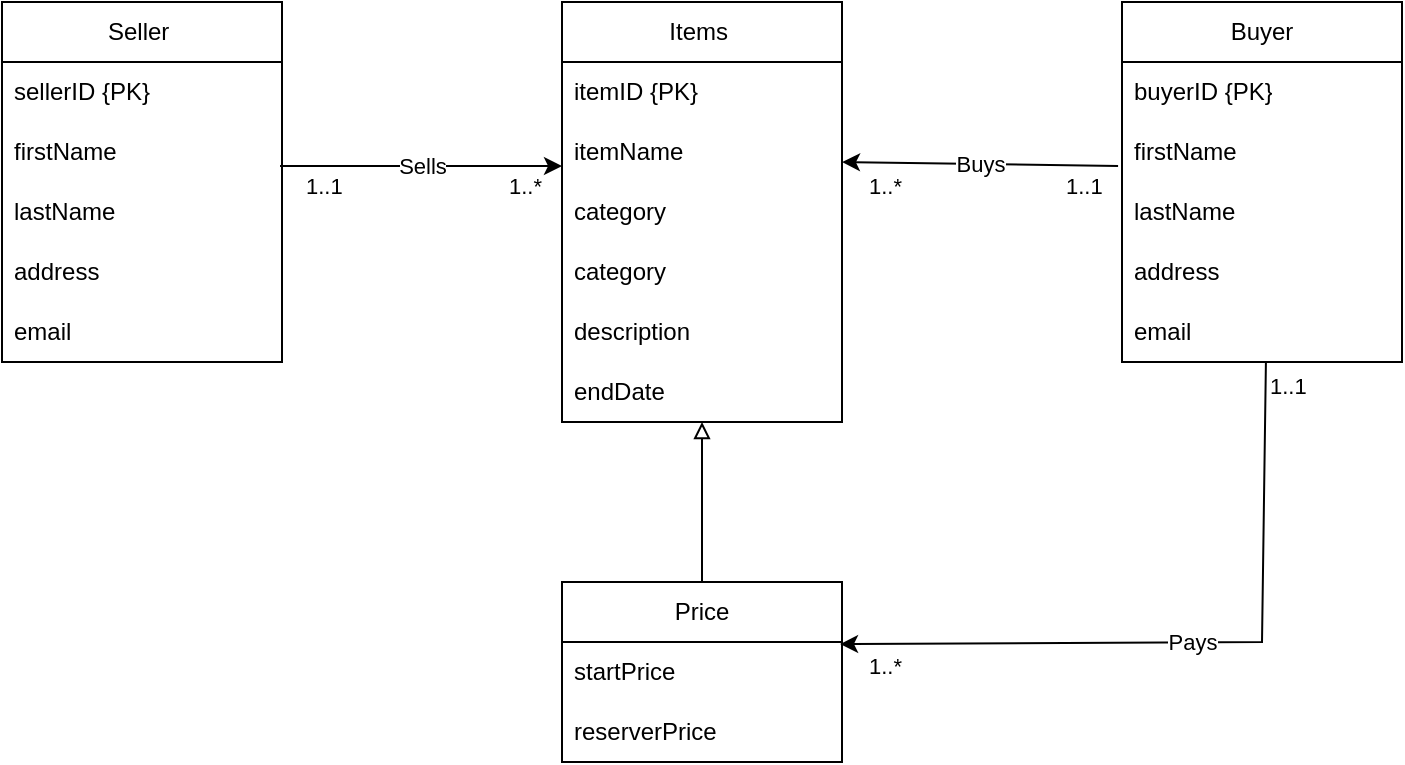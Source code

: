<mxfile version="22.0.4" type="github" pages="7">
  <diagram name="Page-1" id="F0uT-nR1bT_xq9X-SAYQ">
    <mxGraphModel dx="756" dy="444" grid="1" gridSize="10" guides="1" tooltips="1" connect="1" arrows="1" fold="1" page="1" pageScale="1" pageWidth="827" pageHeight="1169" math="0" shadow="0">
      <root>
        <mxCell id="0" />
        <mxCell id="1" parent="0" />
        <mxCell id="SakLFdVgHsT9cb0R4-5p-7" value="Seller&amp;nbsp;" style="swimlane;fontStyle=0;childLayout=stackLayout;horizontal=1;startSize=30;horizontalStack=0;resizeParent=1;resizeParentMax=0;resizeLast=0;collapsible=1;marginBottom=0;whiteSpace=wrap;html=1;" parent="1" vertex="1">
          <mxGeometry x="40" y="160" width="140" height="180" as="geometry" />
        </mxCell>
        <mxCell id="SakLFdVgHsT9cb0R4-5p-8" value="sellerID {PK}" style="text;strokeColor=none;fillColor=none;align=left;verticalAlign=middle;spacingLeft=4;spacingRight=4;overflow=hidden;points=[[0,0.5],[1,0.5]];portConstraint=eastwest;rotatable=0;whiteSpace=wrap;html=1;" parent="SakLFdVgHsT9cb0R4-5p-7" vertex="1">
          <mxGeometry y="30" width="140" height="30" as="geometry" />
        </mxCell>
        <mxCell id="SakLFdVgHsT9cb0R4-5p-9" value="firstName" style="text;strokeColor=none;fillColor=none;align=left;verticalAlign=middle;spacingLeft=4;spacingRight=4;overflow=hidden;points=[[0,0.5],[1,0.5]];portConstraint=eastwest;rotatable=0;whiteSpace=wrap;html=1;" parent="SakLFdVgHsT9cb0R4-5p-7" vertex="1">
          <mxGeometry y="60" width="140" height="30" as="geometry" />
        </mxCell>
        <mxCell id="SakLFdVgHsT9cb0R4-5p-10" value="lastName" style="text;strokeColor=none;fillColor=none;align=left;verticalAlign=middle;spacingLeft=4;spacingRight=4;overflow=hidden;points=[[0,0.5],[1,0.5]];portConstraint=eastwest;rotatable=0;whiteSpace=wrap;html=1;" parent="SakLFdVgHsT9cb0R4-5p-7" vertex="1">
          <mxGeometry y="90" width="140" height="30" as="geometry" />
        </mxCell>
        <mxCell id="SakLFdVgHsT9cb0R4-5p-12" value="address" style="text;strokeColor=none;fillColor=none;align=left;verticalAlign=middle;spacingLeft=4;spacingRight=4;overflow=hidden;points=[[0,0.5],[1,0.5]];portConstraint=eastwest;rotatable=0;whiteSpace=wrap;html=1;" parent="SakLFdVgHsT9cb0R4-5p-7" vertex="1">
          <mxGeometry y="120" width="140" height="30" as="geometry" />
        </mxCell>
        <mxCell id="SakLFdVgHsT9cb0R4-5p-13" value="email&amp;nbsp;" style="text;strokeColor=none;fillColor=none;align=left;verticalAlign=middle;spacingLeft=4;spacingRight=4;overflow=hidden;points=[[0,0.5],[1,0.5]];portConstraint=eastwest;rotatable=0;whiteSpace=wrap;html=1;" parent="SakLFdVgHsT9cb0R4-5p-7" vertex="1">
          <mxGeometry y="150" width="140" height="30" as="geometry" />
        </mxCell>
        <mxCell id="SakLFdVgHsT9cb0R4-5p-27" value="Items&amp;nbsp;" style="swimlane;fontStyle=0;childLayout=stackLayout;horizontal=1;startSize=30;horizontalStack=0;resizeParent=1;resizeParentMax=0;resizeLast=0;collapsible=1;marginBottom=0;whiteSpace=wrap;html=1;" parent="1" vertex="1">
          <mxGeometry x="320" y="160" width="140" height="210" as="geometry" />
        </mxCell>
        <mxCell id="SakLFdVgHsT9cb0R4-5p-28" value="itemID {PK}" style="text;strokeColor=none;fillColor=none;align=left;verticalAlign=middle;spacingLeft=4;spacingRight=4;overflow=hidden;points=[[0,0.5],[1,0.5]];portConstraint=eastwest;rotatable=0;whiteSpace=wrap;html=1;" parent="SakLFdVgHsT9cb0R4-5p-27" vertex="1">
          <mxGeometry y="30" width="140" height="30" as="geometry" />
        </mxCell>
        <mxCell id="SakLFdVgHsT9cb0R4-5p-29" value="itemName" style="text;strokeColor=none;fillColor=none;align=left;verticalAlign=middle;spacingLeft=4;spacingRight=4;overflow=hidden;points=[[0,0.5],[1,0.5]];portConstraint=eastwest;rotatable=0;whiteSpace=wrap;html=1;" parent="SakLFdVgHsT9cb0R4-5p-27" vertex="1">
          <mxGeometry y="60" width="140" height="30" as="geometry" />
        </mxCell>
        <mxCell id="SakLFdVgHsT9cb0R4-5p-41" value="category" style="text;strokeColor=none;fillColor=none;align=left;verticalAlign=middle;spacingLeft=4;spacingRight=4;overflow=hidden;points=[[0,0.5],[1,0.5]];portConstraint=eastwest;rotatable=0;whiteSpace=wrap;html=1;" parent="SakLFdVgHsT9cb0R4-5p-27" vertex="1">
          <mxGeometry y="90" width="140" height="30" as="geometry" />
        </mxCell>
        <mxCell id="SakLFdVgHsT9cb0R4-5p-30" value="category" style="text;strokeColor=none;fillColor=none;align=left;verticalAlign=middle;spacingLeft=4;spacingRight=4;overflow=hidden;points=[[0,0.5],[1,0.5]];portConstraint=eastwest;rotatable=0;whiteSpace=wrap;html=1;" parent="SakLFdVgHsT9cb0R4-5p-27" vertex="1">
          <mxGeometry y="120" width="140" height="30" as="geometry" />
        </mxCell>
        <mxCell id="SakLFdVgHsT9cb0R4-5p-31" value="description&amp;nbsp;" style="text;strokeColor=none;fillColor=none;align=left;verticalAlign=middle;spacingLeft=4;spacingRight=4;overflow=hidden;points=[[0,0.5],[1,0.5]];portConstraint=eastwest;rotatable=0;whiteSpace=wrap;html=1;" parent="SakLFdVgHsT9cb0R4-5p-27" vertex="1">
          <mxGeometry y="150" width="140" height="30" as="geometry" />
        </mxCell>
        <mxCell id="SakLFdVgHsT9cb0R4-5p-32" value="endDate" style="text;strokeColor=none;fillColor=none;align=left;verticalAlign=middle;spacingLeft=4;spacingRight=4;overflow=hidden;points=[[0,0.5],[1,0.5]];portConstraint=eastwest;rotatable=0;whiteSpace=wrap;html=1;" parent="SakLFdVgHsT9cb0R4-5p-27" vertex="1">
          <mxGeometry y="180" width="140" height="30" as="geometry" />
        </mxCell>
        <mxCell id="SakLFdVgHsT9cb0R4-5p-37" value="" style="endArrow=classic;html=1;rounded=0;entryX=0;entryY=0.734;entryDx=0;entryDy=0;entryPerimeter=0;exitX=0.993;exitY=0.734;exitDx=0;exitDy=0;exitPerimeter=0;" parent="1" source="SakLFdVgHsT9cb0R4-5p-9" target="SakLFdVgHsT9cb0R4-5p-29" edge="1">
          <mxGeometry relative="1" as="geometry">
            <mxPoint x="360" y="240" as="sourcePoint" />
            <mxPoint x="490" y="240" as="targetPoint" />
          </mxGeometry>
        </mxCell>
        <mxCell id="SakLFdVgHsT9cb0R4-5p-38" value="Sells" style="edgeLabel;resizable=0;html=1;align=center;verticalAlign=middle;" parent="SakLFdVgHsT9cb0R4-5p-37" connectable="0" vertex="1">
          <mxGeometry relative="1" as="geometry" />
        </mxCell>
        <mxCell id="SakLFdVgHsT9cb0R4-5p-39" value="1..1" style="edgeLabel;resizable=0;html=1;align=left;verticalAlign=bottom;" parent="SakLFdVgHsT9cb0R4-5p-37" connectable="0" vertex="1">
          <mxGeometry x="-1" relative="1" as="geometry">
            <mxPoint x="11" y="18" as="offset" />
          </mxGeometry>
        </mxCell>
        <mxCell id="SakLFdVgHsT9cb0R4-5p-40" value="1..*" style="edgeLabel;resizable=0;html=1;align=right;verticalAlign=bottom;" parent="SakLFdVgHsT9cb0R4-5p-37" connectable="0" vertex="1">
          <mxGeometry x="1" relative="1" as="geometry">
            <mxPoint x="-10" y="18" as="offset" />
          </mxGeometry>
        </mxCell>
        <mxCell id="SakLFdVgHsT9cb0R4-5p-42" value="Buyer" style="swimlane;fontStyle=0;childLayout=stackLayout;horizontal=1;startSize=30;horizontalStack=0;resizeParent=1;resizeParentMax=0;resizeLast=0;collapsible=1;marginBottom=0;whiteSpace=wrap;html=1;" parent="1" vertex="1">
          <mxGeometry x="600" y="160" width="140" height="180" as="geometry" />
        </mxCell>
        <mxCell id="SakLFdVgHsT9cb0R4-5p-43" value="buyerID {PK}" style="text;strokeColor=none;fillColor=none;align=left;verticalAlign=middle;spacingLeft=4;spacingRight=4;overflow=hidden;points=[[0,0.5],[1,0.5]];portConstraint=eastwest;rotatable=0;whiteSpace=wrap;html=1;" parent="SakLFdVgHsT9cb0R4-5p-42" vertex="1">
          <mxGeometry y="30" width="140" height="30" as="geometry" />
        </mxCell>
        <mxCell id="SakLFdVgHsT9cb0R4-5p-44" value="firstName" style="text;strokeColor=none;fillColor=none;align=left;verticalAlign=middle;spacingLeft=4;spacingRight=4;overflow=hidden;points=[[0,0.5],[1,0.5]];portConstraint=eastwest;rotatable=0;whiteSpace=wrap;html=1;" parent="SakLFdVgHsT9cb0R4-5p-42" vertex="1">
          <mxGeometry y="60" width="140" height="30" as="geometry" />
        </mxCell>
        <mxCell id="SakLFdVgHsT9cb0R4-5p-45" value="lastName" style="text;strokeColor=none;fillColor=none;align=left;verticalAlign=middle;spacingLeft=4;spacingRight=4;overflow=hidden;points=[[0,0.5],[1,0.5]];portConstraint=eastwest;rotatable=0;whiteSpace=wrap;html=1;" parent="SakLFdVgHsT9cb0R4-5p-42" vertex="1">
          <mxGeometry y="90" width="140" height="30" as="geometry" />
        </mxCell>
        <mxCell id="SakLFdVgHsT9cb0R4-5p-46" value="address" style="text;strokeColor=none;fillColor=none;align=left;verticalAlign=middle;spacingLeft=4;spacingRight=4;overflow=hidden;points=[[0,0.5],[1,0.5]];portConstraint=eastwest;rotatable=0;whiteSpace=wrap;html=1;" parent="SakLFdVgHsT9cb0R4-5p-42" vertex="1">
          <mxGeometry y="120" width="140" height="30" as="geometry" />
        </mxCell>
        <mxCell id="SakLFdVgHsT9cb0R4-5p-47" value="email" style="text;strokeColor=none;fillColor=none;align=left;verticalAlign=middle;spacingLeft=4;spacingRight=4;overflow=hidden;points=[[0,0.5],[1,0.5]];portConstraint=eastwest;rotatable=0;whiteSpace=wrap;html=1;" parent="SakLFdVgHsT9cb0R4-5p-42" vertex="1">
          <mxGeometry y="150" width="140" height="30" as="geometry" />
        </mxCell>
        <mxCell id="SakLFdVgHsT9cb0R4-5p-55" value="" style="endArrow=classic;html=1;rounded=0;exitX=-0.014;exitY=0.734;exitDx=0;exitDy=0;exitPerimeter=0;" parent="1" source="SakLFdVgHsT9cb0R4-5p-44" edge="1">
          <mxGeometry relative="1" as="geometry">
            <mxPoint x="590" y="249.5" as="sourcePoint" />
            <mxPoint x="460" y="240" as="targetPoint" />
          </mxGeometry>
        </mxCell>
        <mxCell id="SakLFdVgHsT9cb0R4-5p-56" value="Buys" style="edgeLabel;resizable=0;html=1;align=center;verticalAlign=middle;" parent="SakLFdVgHsT9cb0R4-5p-55" connectable="0" vertex="1">
          <mxGeometry relative="1" as="geometry" />
        </mxCell>
        <mxCell id="SakLFdVgHsT9cb0R4-5p-57" value="1..1" style="edgeLabel;resizable=0;html=1;align=left;verticalAlign=bottom;" parent="SakLFdVgHsT9cb0R4-5p-55" connectable="0" vertex="1">
          <mxGeometry x="-1" relative="1" as="geometry">
            <mxPoint x="-28" y="18" as="offset" />
          </mxGeometry>
        </mxCell>
        <mxCell id="SakLFdVgHsT9cb0R4-5p-58" value="1..*" style="edgeLabel;resizable=0;html=1;align=right;verticalAlign=bottom;" parent="SakLFdVgHsT9cb0R4-5p-55" connectable="0" vertex="1">
          <mxGeometry x="1" relative="1" as="geometry">
            <mxPoint x="30" y="20" as="offset" />
          </mxGeometry>
        </mxCell>
        <mxCell id="Ge6rtE5CJ448c9JblgQM-1" value="Price" style="swimlane;fontStyle=0;childLayout=stackLayout;horizontal=1;startSize=30;horizontalStack=0;resizeParent=1;resizeParentMax=0;resizeLast=0;collapsible=1;marginBottom=0;whiteSpace=wrap;html=1;" parent="1" vertex="1">
          <mxGeometry x="320" y="450" width="140" height="90" as="geometry" />
        </mxCell>
        <mxCell id="Ge6rtE5CJ448c9JblgQM-2" value="startPrice" style="text;strokeColor=none;fillColor=none;align=left;verticalAlign=middle;spacingLeft=4;spacingRight=4;overflow=hidden;points=[[0,0.5],[1,0.5]];portConstraint=eastwest;rotatable=0;whiteSpace=wrap;html=1;" parent="Ge6rtE5CJ448c9JblgQM-1" vertex="1">
          <mxGeometry y="30" width="140" height="30" as="geometry" />
        </mxCell>
        <mxCell id="Ge6rtE5CJ448c9JblgQM-3" value="reserverPrice" style="text;strokeColor=none;fillColor=none;align=left;verticalAlign=middle;spacingLeft=4;spacingRight=4;overflow=hidden;points=[[0,0.5],[1,0.5]];portConstraint=eastwest;rotatable=0;whiteSpace=wrap;html=1;" parent="Ge6rtE5CJ448c9JblgQM-1" vertex="1">
          <mxGeometry y="60" width="140" height="30" as="geometry" />
        </mxCell>
        <mxCell id="Ge6rtE5CJ448c9JblgQM-6" value="" style="endArrow=block;html=1;rounded=0;endFill=0;" parent="1" target="SakLFdVgHsT9cb0R4-5p-32" edge="1">
          <mxGeometry width="50" height="50" relative="1" as="geometry">
            <mxPoint x="390" y="450" as="sourcePoint" />
            <mxPoint x="440" y="400" as="targetPoint" />
          </mxGeometry>
        </mxCell>
        <mxCell id="Ge6rtE5CJ448c9JblgQM-12" value="" style="endArrow=classic;html=1;rounded=0;exitX=0.514;exitY=1;exitDx=0;exitDy=0;exitPerimeter=0;entryX=0.993;entryY=0.034;entryDx=0;entryDy=0;entryPerimeter=0;" parent="1" source="SakLFdVgHsT9cb0R4-5p-47" target="Ge6rtE5CJ448c9JblgQM-2" edge="1">
          <mxGeometry relative="1" as="geometry">
            <mxPoint x="540" y="410" as="sourcePoint" />
            <mxPoint x="500" y="500" as="targetPoint" />
            <Array as="points">
              <mxPoint x="670" y="480" />
            </Array>
          </mxGeometry>
        </mxCell>
        <mxCell id="Ge6rtE5CJ448c9JblgQM-13" value="Pays" style="edgeLabel;resizable=0;html=1;align=center;verticalAlign=middle;" parent="Ge6rtE5CJ448c9JblgQM-12" connectable="0" vertex="1">
          <mxGeometry relative="1" as="geometry" />
        </mxCell>
        <mxCell id="Ge6rtE5CJ448c9JblgQM-14" value="1..1" style="edgeLabel;resizable=0;html=1;align=left;verticalAlign=bottom;" parent="Ge6rtE5CJ448c9JblgQM-12" connectable="0" vertex="1">
          <mxGeometry x="-1" relative="1" as="geometry">
            <mxPoint y="20" as="offset" />
          </mxGeometry>
        </mxCell>
        <mxCell id="Ge6rtE5CJ448c9JblgQM-15" value="1..*" style="edgeLabel;resizable=0;html=1;align=right;verticalAlign=bottom;" parent="Ge6rtE5CJ448c9JblgQM-12" connectable="0" vertex="1">
          <mxGeometry x="1" relative="1" as="geometry">
            <mxPoint x="31" y="19" as="offset" />
          </mxGeometry>
        </mxCell>
      </root>
    </mxGraphModel>
  </diagram>
  <diagram id="DCR4an7nUrDMcawT2caF" name="Page-2">
    <mxGraphModel grid="1" page="1" gridSize="10" guides="1" tooltips="1" connect="1" arrows="1" fold="1" pageScale="1" pageWidth="827" pageHeight="1169" math="0" shadow="0">
      <root>
        <mxCell id="0" />
        <mxCell id="1" parent="0" />
        <mxCell id="1fiol8NTTGy8I7Col2s3-1" value="Seller&amp;nbsp;" style="swimlane;fontStyle=0;childLayout=stackLayout;horizontal=1;startSize=30;horizontalStack=0;resizeParent=1;resizeParentMax=0;resizeLast=0;collapsible=1;marginBottom=0;whiteSpace=wrap;html=1;" vertex="1" parent="1">
          <mxGeometry x="40" y="160" width="140" height="180" as="geometry" />
        </mxCell>
        <mxCell id="1fiol8NTTGy8I7Col2s3-2" value="sellerID {PK}" style="text;strokeColor=none;fillColor=none;align=left;verticalAlign=middle;spacingLeft=4;spacingRight=4;overflow=hidden;points=[[0,0.5],[1,0.5]];portConstraint=eastwest;rotatable=0;whiteSpace=wrap;html=1;" vertex="1" parent="1fiol8NTTGy8I7Col2s3-1">
          <mxGeometry y="30" width="140" height="30" as="geometry" />
        </mxCell>
        <mxCell id="1fiol8NTTGy8I7Col2s3-3" value="firstName" style="text;strokeColor=none;fillColor=none;align=left;verticalAlign=middle;spacingLeft=4;spacingRight=4;overflow=hidden;points=[[0,0.5],[1,0.5]];portConstraint=eastwest;rotatable=0;whiteSpace=wrap;html=1;" vertex="1" parent="1fiol8NTTGy8I7Col2s3-1">
          <mxGeometry y="60" width="140" height="30" as="geometry" />
        </mxCell>
        <mxCell id="1fiol8NTTGy8I7Col2s3-4" value="lastName" style="text;strokeColor=none;fillColor=none;align=left;verticalAlign=middle;spacingLeft=4;spacingRight=4;overflow=hidden;points=[[0,0.5],[1,0.5]];portConstraint=eastwest;rotatable=0;whiteSpace=wrap;html=1;" vertex="1" parent="1fiol8NTTGy8I7Col2s3-1">
          <mxGeometry y="90" width="140" height="30" as="geometry" />
        </mxCell>
        <mxCell id="1fiol8NTTGy8I7Col2s3-5" value="address" style="text;strokeColor=none;fillColor=none;align=left;verticalAlign=middle;spacingLeft=4;spacingRight=4;overflow=hidden;points=[[0,0.5],[1,0.5]];portConstraint=eastwest;rotatable=0;whiteSpace=wrap;html=1;" vertex="1" parent="1fiol8NTTGy8I7Col2s3-1">
          <mxGeometry y="120" width="140" height="30" as="geometry" />
        </mxCell>
        <mxCell id="1fiol8NTTGy8I7Col2s3-6" value="email&amp;nbsp;" style="text;strokeColor=none;fillColor=none;align=left;verticalAlign=middle;spacingLeft=4;spacingRight=4;overflow=hidden;points=[[0,0.5],[1,0.5]];portConstraint=eastwest;rotatable=0;whiteSpace=wrap;html=1;" vertex="1" parent="1fiol8NTTGy8I7Col2s3-1">
          <mxGeometry y="150" width="140" height="30" as="geometry" />
        </mxCell>
        <mxCell id="6Ei_UhmXyhpYTVoRl9PW-1" value="Items&amp;nbsp;" style="swimlane;fontStyle=0;childLayout=stackLayout;horizontal=1;startSize=30;horizontalStack=0;resizeParent=1;resizeParentMax=0;resizeLast=0;collapsible=1;marginBottom=0;whiteSpace=wrap;html=1;" vertex="1" parent="1">
          <mxGeometry x="320" y="160" width="140" height="270" as="geometry" />
        </mxCell>
        <mxCell id="6Ei_UhmXyhpYTVoRl9PW-2" value="itemID {PK}" style="text;strokeColor=none;fillColor=none;align=left;verticalAlign=middle;spacingLeft=4;spacingRight=4;overflow=hidden;points=[[0,0.5],[1,0.5]];portConstraint=eastwest;rotatable=0;whiteSpace=wrap;html=1;" vertex="1" parent="6Ei_UhmXyhpYTVoRl9PW-1">
          <mxGeometry y="30" width="140" height="30" as="geometry" />
        </mxCell>
        <mxCell id="6Ei_UhmXyhpYTVoRl9PW-3" value="itemName" style="text;strokeColor=none;fillColor=none;align=left;verticalAlign=middle;spacingLeft=4;spacingRight=4;overflow=hidden;points=[[0,0.5],[1,0.5]];portConstraint=eastwest;rotatable=0;whiteSpace=wrap;html=1;" vertex="1" parent="6Ei_UhmXyhpYTVoRl9PW-1">
          <mxGeometry y="60" width="140" height="30" as="geometry" />
        </mxCell>
        <mxCell id="6Ei_UhmXyhpYTVoRl9PW-4" value="category" style="text;strokeColor=none;fillColor=none;align=left;verticalAlign=middle;spacingLeft=4;spacingRight=4;overflow=hidden;points=[[0,0.5],[1,0.5]];portConstraint=eastwest;rotatable=0;whiteSpace=wrap;html=1;" vertex="1" parent="6Ei_UhmXyhpYTVoRl9PW-1">
          <mxGeometry y="90" width="140" height="30" as="geometry" />
        </mxCell>
        <mxCell id="6Ei_UhmXyhpYTVoRl9PW-5" value="category" style="text;strokeColor=none;fillColor=none;align=left;verticalAlign=middle;spacingLeft=4;spacingRight=4;overflow=hidden;points=[[0,0.5],[1,0.5]];portConstraint=eastwest;rotatable=0;whiteSpace=wrap;html=1;" vertex="1" parent="6Ei_UhmXyhpYTVoRl9PW-1">
          <mxGeometry y="120" width="140" height="30" as="geometry" />
        </mxCell>
        <mxCell id="6Ei_UhmXyhpYTVoRl9PW-6" value="description&amp;nbsp;" style="text;strokeColor=none;fillColor=none;align=left;verticalAlign=middle;spacingLeft=4;spacingRight=4;overflow=hidden;points=[[0,0.5],[1,0.5]];portConstraint=eastwest;rotatable=0;whiteSpace=wrap;html=1;" vertex="1" parent="6Ei_UhmXyhpYTVoRl9PW-1">
          <mxGeometry y="150" width="140" height="30" as="geometry" />
        </mxCell>
        <mxCell id="6Ei_UhmXyhpYTVoRl9PW-7" value="endDate" style="text;strokeColor=none;fillColor=none;align=left;verticalAlign=middle;spacingLeft=4;spacingRight=4;overflow=hidden;points=[[0,0.5],[1,0.5]];portConstraint=eastwest;rotatable=0;whiteSpace=wrap;html=1;" vertex="1" parent="6Ei_UhmXyhpYTVoRl9PW-1">
          <mxGeometry y="180" width="140" height="30" as="geometry" />
        </mxCell>
        <mxCell id="Fsh5gyc6yUJFa49o3u9X-1" value="startPrice" style="text;strokeColor=none;fillColor=none;align=left;verticalAlign=middle;spacingLeft=4;spacingRight=4;overflow=hidden;points=[[0,0.5],[1,0.5]];portConstraint=eastwest;rotatable=0;whiteSpace=wrap;html=1;" vertex="1" parent="6Ei_UhmXyhpYTVoRl9PW-1">
          <mxGeometry y="210" width="140" height="30" as="geometry" />
        </mxCell>
        <mxCell id="Fsh5gyc6yUJFa49o3u9X-2" value="reserve price&amp;nbsp;" style="text;strokeColor=none;fillColor=none;align=left;verticalAlign=middle;spacingLeft=4;spacingRight=4;overflow=hidden;points=[[0,0.5],[1,0.5]];portConstraint=eastwest;rotatable=0;whiteSpace=wrap;html=1;" vertex="1" parent="6Ei_UhmXyhpYTVoRl9PW-1">
          <mxGeometry y="240" width="140" height="30" as="geometry" />
        </mxCell>
        <mxCell id="5afbZ7VY2AYxzMY_4NYg-1" value="Buyer" style="swimlane;fontStyle=0;childLayout=stackLayout;horizontal=1;startSize=30;horizontalStack=0;resizeParent=1;resizeParentMax=0;resizeLast=0;collapsible=1;marginBottom=0;whiteSpace=wrap;html=1;" vertex="1" parent="1">
          <mxGeometry x="600" y="160" width="140" height="180" as="geometry" />
        </mxCell>
        <mxCell id="5afbZ7VY2AYxzMY_4NYg-2" value="buyerID {PK}" style="text;strokeColor=none;fillColor=none;align=left;verticalAlign=middle;spacingLeft=4;spacingRight=4;overflow=hidden;points=[[0,0.5],[1,0.5]];portConstraint=eastwest;rotatable=0;whiteSpace=wrap;html=1;" vertex="1" parent="5afbZ7VY2AYxzMY_4NYg-1">
          <mxGeometry y="30" width="140" height="30" as="geometry" />
        </mxCell>
        <mxCell id="5afbZ7VY2AYxzMY_4NYg-3" value="firstName" style="text;strokeColor=none;fillColor=none;align=left;verticalAlign=middle;spacingLeft=4;spacingRight=4;overflow=hidden;points=[[0,0.5],[1,0.5]];portConstraint=eastwest;rotatable=0;whiteSpace=wrap;html=1;" vertex="1" parent="5afbZ7VY2AYxzMY_4NYg-1">
          <mxGeometry y="60" width="140" height="30" as="geometry" />
        </mxCell>
        <mxCell id="5afbZ7VY2AYxzMY_4NYg-4" value="lastName" style="text;strokeColor=none;fillColor=none;align=left;verticalAlign=middle;spacingLeft=4;spacingRight=4;overflow=hidden;points=[[0,0.5],[1,0.5]];portConstraint=eastwest;rotatable=0;whiteSpace=wrap;html=1;" vertex="1" parent="5afbZ7VY2AYxzMY_4NYg-1">
          <mxGeometry y="90" width="140" height="30" as="geometry" />
        </mxCell>
        <mxCell id="5afbZ7VY2AYxzMY_4NYg-5" value="address" style="text;strokeColor=none;fillColor=none;align=left;verticalAlign=middle;spacingLeft=4;spacingRight=4;overflow=hidden;points=[[0,0.5],[1,0.5]];portConstraint=eastwest;rotatable=0;whiteSpace=wrap;html=1;" vertex="1" parent="5afbZ7VY2AYxzMY_4NYg-1">
          <mxGeometry y="120" width="140" height="30" as="geometry" />
        </mxCell>
        <mxCell id="5afbZ7VY2AYxzMY_4NYg-6" value="email" style="text;strokeColor=none;fillColor=none;align=left;verticalAlign=middle;spacingLeft=4;spacingRight=4;overflow=hidden;points=[[0,0.5],[1,0.5]];portConstraint=eastwest;rotatable=0;whiteSpace=wrap;html=1;" vertex="1" parent="5afbZ7VY2AYxzMY_4NYg-1">
          <mxGeometry y="150" width="140" height="30" as="geometry" />
        </mxCell>
        <mxCell id="BMPnajMrxtJHLFtRzg7S-1" value="" style="endArrow=classic;html=1;rounded=0;entryX=0;entryY=0.734;entryDx=0;entryDy=0;entryPerimeter=0;exitX=0.993;exitY=0.734;exitDx=0;exitDy=0;exitPerimeter=0;" edge="1" parent="1">
          <mxGeometry relative="1" as="geometry">
            <mxPoint x="179" y="242" as="sourcePoint" />
            <mxPoint x="320" y="242" as="targetPoint" />
          </mxGeometry>
        </mxCell>
        <mxCell id="BMPnajMrxtJHLFtRzg7S-2" value="Sells" style="edgeLabel;resizable=0;html=1;align=center;verticalAlign=middle;" connectable="0" vertex="1" parent="BMPnajMrxtJHLFtRzg7S-1">
          <mxGeometry relative="1" as="geometry" />
        </mxCell>
        <mxCell id="BMPnajMrxtJHLFtRzg7S-3" value="1..1" style="edgeLabel;resizable=0;html=1;align=left;verticalAlign=bottom;" connectable="0" vertex="1" parent="BMPnajMrxtJHLFtRzg7S-1">
          <mxGeometry x="-1" relative="1" as="geometry">
            <mxPoint x="11" y="18" as="offset" />
          </mxGeometry>
        </mxCell>
        <mxCell id="BMPnajMrxtJHLFtRzg7S-4" value="1..*" style="edgeLabel;resizable=0;html=1;align=right;verticalAlign=bottom;" connectable="0" vertex="1" parent="BMPnajMrxtJHLFtRzg7S-1">
          <mxGeometry x="1" relative="1" as="geometry">
            <mxPoint x="-10" y="18" as="offset" />
          </mxGeometry>
        </mxCell>
        <mxCell id="MYvuGyHWfCEhfPIFNoTT-1" value="" style="endArrow=classic;html=1;rounded=0;exitX=-0.014;exitY=0.734;exitDx=0;exitDy=0;exitPerimeter=0;" edge="1" parent="1">
          <mxGeometry relative="1" as="geometry">
            <mxPoint x="598" y="242" as="sourcePoint" />
            <mxPoint x="460" y="240" as="targetPoint" />
          </mxGeometry>
        </mxCell>
        <mxCell id="MYvuGyHWfCEhfPIFNoTT-2" value="Buys" style="edgeLabel;resizable=0;html=1;align=center;verticalAlign=middle;" connectable="0" vertex="1" parent="MYvuGyHWfCEhfPIFNoTT-1">
          <mxGeometry relative="1" as="geometry" />
        </mxCell>
        <mxCell id="MYvuGyHWfCEhfPIFNoTT-3" value="1..1" style="edgeLabel;resizable=0;html=1;align=left;verticalAlign=bottom;" connectable="0" vertex="1" parent="MYvuGyHWfCEhfPIFNoTT-1">
          <mxGeometry x="-1" relative="1" as="geometry">
            <mxPoint x="-28" y="18" as="offset" />
          </mxGeometry>
        </mxCell>
        <mxCell id="MYvuGyHWfCEhfPIFNoTT-4" value="1..*" style="edgeLabel;resizable=0;html=1;align=right;verticalAlign=bottom;" connectable="0" vertex="1" parent="MYvuGyHWfCEhfPIFNoTT-1">
          <mxGeometry x="1" relative="1" as="geometry">
            <mxPoint x="30" y="20" as="offset" />
          </mxGeometry>
        </mxCell>
      </root>
    </mxGraphModel>
  </diagram>
  <diagram id="Le6hxLO2znBN2cf06ziu" name="Page-3">
    <mxGraphModel grid="1" page="1" gridSize="10" guides="1" tooltips="1" connect="1" arrows="1" fold="1" pageScale="1" pageWidth="827" pageHeight="1169" math="0" shadow="0">
      <root>
        <mxCell id="0" />
        <mxCell id="1" parent="0" />
        <mxCell id="4_sYZskMDuSowzLzDOg6-1" value="Seller&amp;nbsp;" style="rounded=0;whiteSpace=wrap;html=1;" vertex="1" parent="1">
          <mxGeometry x="120" y="200" width="120" height="60" as="geometry" />
        </mxCell>
        <mxCell id="4_sYZskMDuSowzLzDOg6-6" value="Items" style="rounded=0;whiteSpace=wrap;html=1;" vertex="1" parent="1">
          <mxGeometry x="380" y="200" width="120" height="60" as="geometry" />
        </mxCell>
        <mxCell id="4_sYZskMDuSowzLzDOg6-8" value="Buyer" style="rounded=0;whiteSpace=wrap;html=1;" vertex="1" parent="1">
          <mxGeometry x="640" y="200" width="120" height="60" as="geometry" />
        </mxCell>
        <mxCell id="a9ccl1wOKdznTPx886dj-1" value="" style="endArrow=classic;html=1;rounded=0;entryX=0;entryY=0.734;entryDx=0;entryDy=0;entryPerimeter=0;exitX=0.993;exitY=0.734;exitDx=0;exitDy=0;exitPerimeter=0;" edge="1" parent="1">
          <mxGeometry relative="1" as="geometry">
            <mxPoint x="240" y="229.5" as="sourcePoint" />
            <mxPoint x="381" y="229.5" as="targetPoint" />
          </mxGeometry>
        </mxCell>
        <mxCell id="a9ccl1wOKdznTPx886dj-2" value="Sells" style="edgeLabel;resizable=0;html=1;align=center;verticalAlign=middle;" connectable="0" vertex="1" parent="a9ccl1wOKdznTPx886dj-1">
          <mxGeometry relative="1" as="geometry" />
        </mxCell>
        <mxCell id="a9ccl1wOKdznTPx886dj-3" value="1..1" style="edgeLabel;resizable=0;html=1;align=left;verticalAlign=bottom;" connectable="0" vertex="1" parent="a9ccl1wOKdznTPx886dj-1">
          <mxGeometry x="-1" relative="1" as="geometry">
            <mxPoint x="11" y="18" as="offset" />
          </mxGeometry>
        </mxCell>
        <mxCell id="a9ccl1wOKdznTPx886dj-4" value="1..*" style="edgeLabel;resizable=0;html=1;align=right;verticalAlign=bottom;" connectable="0" vertex="1" parent="a9ccl1wOKdznTPx886dj-1">
          <mxGeometry x="1" relative="1" as="geometry">
            <mxPoint x="-10" y="18" as="offset" />
          </mxGeometry>
        </mxCell>
        <mxCell id="YLu9-_v5Han3V6FRaKbW-1" value="" style="endArrow=classic;html=1;rounded=0;" edge="1" parent="1">
          <mxGeometry relative="1" as="geometry">
            <mxPoint x="640" y="229" as="sourcePoint" />
            <mxPoint x="500" y="229" as="targetPoint" />
          </mxGeometry>
        </mxCell>
        <mxCell id="YLu9-_v5Han3V6FRaKbW-2" value="Buys" style="edgeLabel;resizable=0;html=1;align=center;verticalAlign=middle;" connectable="0" vertex="1" parent="YLu9-_v5Han3V6FRaKbW-1">
          <mxGeometry relative="1" as="geometry" />
        </mxCell>
        <mxCell id="YLu9-_v5Han3V6FRaKbW-3" value="1..1" style="edgeLabel;resizable=0;html=1;align=left;verticalAlign=bottom;" connectable="0" vertex="1" parent="YLu9-_v5Han3V6FRaKbW-1">
          <mxGeometry x="-1" relative="1" as="geometry">
            <mxPoint x="-28" y="18" as="offset" />
          </mxGeometry>
        </mxCell>
        <mxCell id="YLu9-_v5Han3V6FRaKbW-4" value="1..*" style="edgeLabel;resizable=0;html=1;align=right;verticalAlign=bottom;" connectable="0" vertex="1" parent="YLu9-_v5Han3V6FRaKbW-1">
          <mxGeometry x="1" relative="1" as="geometry">
            <mxPoint x="30" y="20" as="offset" />
          </mxGeometry>
        </mxCell>
      </root>
    </mxGraphModel>
  </diagram>
  <diagram name="page-4" id="vsTK5yCxDe3Sl73sQbSz">
    <mxGraphModel grid="1" page="1" gridSize="10" guides="1" tooltips="1" connect="1" arrows="1" fold="1" pageScale="1" pageWidth="827" pageHeight="1169" math="0" shadow="0">
      <root>
        <mxCell id="svWAqtpb_MB8njGwtd8b-0" />
        <mxCell id="svWAqtpb_MB8njGwtd8b-1" parent="svWAqtpb_MB8njGwtd8b-0" />
        <mxCell id="svWAqtpb_MB8njGwtd8b-2" value="Seller&amp;nbsp;" style="rounded=0;whiteSpace=wrap;html=1;" parent="svWAqtpb_MB8njGwtd8b-1" vertex="1">
          <mxGeometry x="120" y="200" width="120" height="60" as="geometry" />
        </mxCell>
        <mxCell id="svWAqtpb_MB8njGwtd8b-3" value="Items" style="rounded=0;whiteSpace=wrap;html=1;" parent="svWAqtpb_MB8njGwtd8b-1" vertex="1">
          <mxGeometry x="380" y="200" width="120" height="60" as="geometry" />
        </mxCell>
        <mxCell id="svWAqtpb_MB8njGwtd8b-4" value="Buyer" style="rounded=0;whiteSpace=wrap;html=1;" parent="svWAqtpb_MB8njGwtd8b-1" vertex="1">
          <mxGeometry x="640" y="200" width="120" height="60" as="geometry" />
        </mxCell>
        <mxCell id="svWAqtpb_MB8njGwtd8b-5" value="" style="endArrow=classic;html=1;rounded=0;entryX=0;entryY=0.734;entryDx=0;entryDy=0;entryPerimeter=0;exitX=0.993;exitY=0.734;exitDx=0;exitDy=0;exitPerimeter=0;" parent="svWAqtpb_MB8njGwtd8b-1" edge="1">
          <mxGeometry relative="1" as="geometry">
            <mxPoint x="240" y="229.5" as="sourcePoint" />
            <mxPoint x="381" y="229.5" as="targetPoint" />
          </mxGeometry>
        </mxCell>
        <mxCell id="svWAqtpb_MB8njGwtd8b-6" value="Sells" style="edgeLabel;resizable=0;html=1;align=center;verticalAlign=middle;" parent="svWAqtpb_MB8njGwtd8b-5" connectable="0" vertex="1">
          <mxGeometry relative="1" as="geometry" />
        </mxCell>
        <mxCell id="svWAqtpb_MB8njGwtd8b-7" value="1..1" style="edgeLabel;resizable=0;html=1;align=left;verticalAlign=bottom;" parent="svWAqtpb_MB8njGwtd8b-5" connectable="0" vertex="1">
          <mxGeometry x="-1" relative="1" as="geometry">
            <mxPoint x="11" y="18" as="offset" />
          </mxGeometry>
        </mxCell>
        <mxCell id="svWAqtpb_MB8njGwtd8b-8" value="1..*" style="edgeLabel;resizable=0;html=1;align=right;verticalAlign=bottom;" parent="svWAqtpb_MB8njGwtd8b-5" connectable="0" vertex="1">
          <mxGeometry x="1" relative="1" as="geometry">
            <mxPoint x="-10" y="18" as="offset" />
          </mxGeometry>
        </mxCell>
        <mxCell id="svWAqtpb_MB8njGwtd8b-9" value="" style="endArrow=classic;html=1;rounded=0;" parent="svWAqtpb_MB8njGwtd8b-1" edge="1">
          <mxGeometry relative="1" as="geometry">
            <mxPoint x="640" y="229" as="sourcePoint" />
            <mxPoint x="500" y="229" as="targetPoint" />
          </mxGeometry>
        </mxCell>
        <mxCell id="svWAqtpb_MB8njGwtd8b-10" value="Buys" style="edgeLabel;resizable=0;html=1;align=center;verticalAlign=middle;" parent="svWAqtpb_MB8njGwtd8b-9" connectable="0" vertex="1">
          <mxGeometry relative="1" as="geometry" />
        </mxCell>
        <mxCell id="svWAqtpb_MB8njGwtd8b-11" value="1..1" style="edgeLabel;resizable=0;html=1;align=left;verticalAlign=bottom;" parent="svWAqtpb_MB8njGwtd8b-9" connectable="0" vertex="1">
          <mxGeometry x="-1" relative="1" as="geometry">
            <mxPoint x="-28" y="18" as="offset" />
          </mxGeometry>
        </mxCell>
        <mxCell id="svWAqtpb_MB8njGwtd8b-12" value="1..*" style="edgeLabel;resizable=0;html=1;align=right;verticalAlign=bottom;" parent="svWAqtpb_MB8njGwtd8b-9" connectable="0" vertex="1">
          <mxGeometry x="1" relative="1" as="geometry">
            <mxPoint x="30" y="20" as="offset" />
          </mxGeometry>
        </mxCell>
        <mxCell id="bJS8J8Qdl1KxnalAgBsU-0" value="Prices" style="rounded=0;whiteSpace=wrap;html=1;" vertex="1" parent="svWAqtpb_MB8njGwtd8b-1">
          <mxGeometry x="380" y="340" width="120" height="60" as="geometry" />
        </mxCell>
        <mxCell id="gz0YadkdCqYD14RXbXND-0" value="" style="endArrow=block;html=1;rounded=0;endFill=0;" edge="1" parent="svWAqtpb_MB8njGwtd8b-1">
          <mxGeometry width="50" height="50" relative="1" as="geometry">
            <mxPoint x="439.5" y="340" as="sourcePoint" />
            <mxPoint x="439.5" y="260" as="targetPoint" />
          </mxGeometry>
        </mxCell>
        <mxCell id="h67RkX1p9HfYf25KlCqs-0" value="" style="endArrow=classic;html=1;rounded=0;exitX=0.514;exitY=1;exitDx=0;exitDy=0;exitPerimeter=0;" edge="1" parent="svWAqtpb_MB8njGwtd8b-1">
          <mxGeometry relative="1" as="geometry">
            <mxPoint x="713" y="260" as="sourcePoint" />
            <mxPoint x="500" y="360" as="targetPoint" />
            <Array as="points">
              <mxPoint x="711" y="360" />
            </Array>
          </mxGeometry>
        </mxCell>
        <mxCell id="h67RkX1p9HfYf25KlCqs-1" value="Pays" style="edgeLabel;resizable=0;html=1;align=center;verticalAlign=middle;" connectable="0" vertex="1" parent="h67RkX1p9HfYf25KlCqs-0">
          <mxGeometry relative="1" as="geometry" />
        </mxCell>
        <mxCell id="h67RkX1p9HfYf25KlCqs-2" value="1..1" style="edgeLabel;resizable=0;html=1;align=left;verticalAlign=bottom;" connectable="0" vertex="1" parent="h67RkX1p9HfYf25KlCqs-0">
          <mxGeometry x="-1" relative="1" as="geometry">
            <mxPoint y="20" as="offset" />
          </mxGeometry>
        </mxCell>
        <mxCell id="h67RkX1p9HfYf25KlCqs-3" value="1..*" style="edgeLabel;resizable=0;html=1;align=right;verticalAlign=bottom;" connectable="0" vertex="1" parent="h67RkX1p9HfYf25KlCqs-0">
          <mxGeometry x="1" relative="1" as="geometry">
            <mxPoint x="31" y="19" as="offset" />
          </mxGeometry>
        </mxCell>
      </root>
    </mxGraphModel>
  </diagram>
  <diagram id="vCze9-SP-dZNwD5L712h" name="Page-5">
    <mxGraphModel grid="1" page="1" gridSize="10" guides="1" tooltips="1" connect="1" arrows="1" fold="1" pageScale="1" pageWidth="827" pageHeight="1169" math="0" shadow="0">
      <root>
        <mxCell id="0" />
        <mxCell id="1" parent="0" />
        <mxCell id="ro6RMslEJZy92kJq8Ayk-1" value="Seller&amp;nbsp;" style="swimlane;fontStyle=0;childLayout=stackLayout;horizontal=1;startSize=30;horizontalStack=0;resizeParent=1;resizeParentMax=0;resizeLast=0;collapsible=1;marginBottom=0;whiteSpace=wrap;html=1;" vertex="1" parent="1">
          <mxGeometry x="40" y="160" width="140" height="180" as="geometry" />
        </mxCell>
        <mxCell id="ro6RMslEJZy92kJq8Ayk-2" value="sellerID {PK}" style="text;strokeColor=none;fillColor=none;align=left;verticalAlign=middle;spacingLeft=4;spacingRight=4;overflow=hidden;points=[[0,0.5],[1,0.5]];portConstraint=eastwest;rotatable=0;whiteSpace=wrap;html=1;" vertex="1" parent="ro6RMslEJZy92kJq8Ayk-1">
          <mxGeometry y="30" width="140" height="30" as="geometry" />
        </mxCell>
        <mxCell id="ro6RMslEJZy92kJq8Ayk-3" value="firstName" style="text;strokeColor=none;fillColor=none;align=left;verticalAlign=middle;spacingLeft=4;spacingRight=4;overflow=hidden;points=[[0,0.5],[1,0.5]];portConstraint=eastwest;rotatable=0;whiteSpace=wrap;html=1;" vertex="1" parent="ro6RMslEJZy92kJq8Ayk-1">
          <mxGeometry y="60" width="140" height="30" as="geometry" />
        </mxCell>
        <mxCell id="ro6RMslEJZy92kJq8Ayk-4" value="lastName" style="text;strokeColor=none;fillColor=none;align=left;verticalAlign=middle;spacingLeft=4;spacingRight=4;overflow=hidden;points=[[0,0.5],[1,0.5]];portConstraint=eastwest;rotatable=0;whiteSpace=wrap;html=1;" vertex="1" parent="ro6RMslEJZy92kJq8Ayk-1">
          <mxGeometry y="90" width="140" height="30" as="geometry" />
        </mxCell>
        <mxCell id="ro6RMslEJZy92kJq8Ayk-5" value="address" style="text;strokeColor=none;fillColor=none;align=left;verticalAlign=middle;spacingLeft=4;spacingRight=4;overflow=hidden;points=[[0,0.5],[1,0.5]];portConstraint=eastwest;rotatable=0;whiteSpace=wrap;html=1;" vertex="1" parent="ro6RMslEJZy92kJq8Ayk-1">
          <mxGeometry y="120" width="140" height="30" as="geometry" />
        </mxCell>
        <mxCell id="ro6RMslEJZy92kJq8Ayk-6" value="email&amp;nbsp;" style="text;strokeColor=none;fillColor=none;align=left;verticalAlign=middle;spacingLeft=4;spacingRight=4;overflow=hidden;points=[[0,0.5],[1,0.5]];portConstraint=eastwest;rotatable=0;whiteSpace=wrap;html=1;" vertex="1" parent="ro6RMslEJZy92kJq8Ayk-1">
          <mxGeometry y="150" width="140" height="30" as="geometry" />
        </mxCell>
        <mxCell id="Q5MyRBd5GTJaOxCESI6X-1" value="Items&amp;nbsp;" style="swimlane;fontStyle=0;childLayout=stackLayout;horizontal=1;startSize=30;horizontalStack=0;resizeParent=1;resizeParentMax=0;resizeLast=0;collapsible=1;marginBottom=0;whiteSpace=wrap;html=1;" vertex="1" parent="1">
          <mxGeometry x="320" y="160" width="140" height="210" as="geometry" />
        </mxCell>
        <mxCell id="Q5MyRBd5GTJaOxCESI6X-2" value="itemID {PK}" style="text;strokeColor=none;fillColor=none;align=left;verticalAlign=middle;spacingLeft=4;spacingRight=4;overflow=hidden;points=[[0,0.5],[1,0.5]];portConstraint=eastwest;rotatable=0;whiteSpace=wrap;html=1;" vertex="1" parent="Q5MyRBd5GTJaOxCESI6X-1">
          <mxGeometry y="30" width="140" height="30" as="geometry" />
        </mxCell>
        <mxCell id="Q5MyRBd5GTJaOxCESI6X-3" value="itemName" style="text;strokeColor=none;fillColor=none;align=left;verticalAlign=middle;spacingLeft=4;spacingRight=4;overflow=hidden;points=[[0,0.5],[1,0.5]];portConstraint=eastwest;rotatable=0;whiteSpace=wrap;html=1;" vertex="1" parent="Q5MyRBd5GTJaOxCESI6X-1">
          <mxGeometry y="60" width="140" height="30" as="geometry" />
        </mxCell>
        <mxCell id="Q5MyRBd5GTJaOxCESI6X-4" value="category" style="text;strokeColor=none;fillColor=none;align=left;verticalAlign=middle;spacingLeft=4;spacingRight=4;overflow=hidden;points=[[0,0.5],[1,0.5]];portConstraint=eastwest;rotatable=0;whiteSpace=wrap;html=1;" vertex="1" parent="Q5MyRBd5GTJaOxCESI6X-1">
          <mxGeometry y="90" width="140" height="30" as="geometry" />
        </mxCell>
        <mxCell id="Q5MyRBd5GTJaOxCESI6X-5" value="category" style="text;strokeColor=none;fillColor=none;align=left;verticalAlign=middle;spacingLeft=4;spacingRight=4;overflow=hidden;points=[[0,0.5],[1,0.5]];portConstraint=eastwest;rotatable=0;whiteSpace=wrap;html=1;" vertex="1" parent="Q5MyRBd5GTJaOxCESI6X-1">
          <mxGeometry y="120" width="140" height="30" as="geometry" />
        </mxCell>
        <mxCell id="Q5MyRBd5GTJaOxCESI6X-6" value="description&amp;nbsp;" style="text;strokeColor=none;fillColor=none;align=left;verticalAlign=middle;spacingLeft=4;spacingRight=4;overflow=hidden;points=[[0,0.5],[1,0.5]];portConstraint=eastwest;rotatable=0;whiteSpace=wrap;html=1;" vertex="1" parent="Q5MyRBd5GTJaOxCESI6X-1">
          <mxGeometry y="150" width="140" height="30" as="geometry" />
        </mxCell>
        <mxCell id="Q5MyRBd5GTJaOxCESI6X-7" value="endDate" style="text;strokeColor=none;fillColor=none;align=left;verticalAlign=middle;spacingLeft=4;spacingRight=4;overflow=hidden;points=[[0,0.5],[1,0.5]];portConstraint=eastwest;rotatable=0;whiteSpace=wrap;html=1;" vertex="1" parent="Q5MyRBd5GTJaOxCESI6X-1">
          <mxGeometry y="180" width="140" height="30" as="geometry" />
        </mxCell>
        <mxCell id="Q5MyRBd5GTJaOxCESI6X-11" value="" style="endArrow=classic;html=1;rounded=0;entryX=0.014;entryY=0.734;entryDx=0;entryDy=0;exitX=0.986;exitY=0.734;exitDx=0;exitDy=0;exitPerimeter=0;entryPerimeter=0;" edge="1" parent="1" source="ro6RMslEJZy92kJq8Ayk-3" target="Q5MyRBd5GTJaOxCESI6X-3">
          <mxGeometry relative="1" as="geometry">
            <mxPoint x="180" y="230" as="sourcePoint" />
            <mxPoint x="280" y="230" as="targetPoint" />
          </mxGeometry>
        </mxCell>
        <mxCell id="Q5MyRBd5GTJaOxCESI6X-12" value="Sells" style="edgeLabel;resizable=0;html=1;align=center;verticalAlign=middle;" connectable="0" vertex="1" parent="Q5MyRBd5GTJaOxCESI6X-11">
          <mxGeometry relative="1" as="geometry" />
        </mxCell>
      </root>
    </mxGraphModel>
  </diagram>
  <diagram id="ejaRVp5I7ujNif3XYnZc" name="Page-6">
    <mxGraphModel grid="1" page="1" gridSize="10" guides="1" tooltips="1" connect="1" arrows="1" fold="1" pageScale="1" pageWidth="827" pageHeight="1169" math="0" shadow="0">
      <root>
        <mxCell id="0" />
        <mxCell id="1" parent="0" />
        <mxCell id="NtSD_4gZFLrIYZthIkCM-1" value="Buyer" style="swimlane;fontStyle=0;childLayout=stackLayout;horizontal=1;startSize=30;horizontalStack=0;resizeParent=1;resizeParentMax=0;resizeLast=0;collapsible=1;marginBottom=0;whiteSpace=wrap;html=1;" vertex="1" parent="1">
          <mxGeometry x="140" y="160" width="140" height="180" as="geometry" />
        </mxCell>
        <mxCell id="NtSD_4gZFLrIYZthIkCM-2" value="buyerID {PK}" style="text;strokeColor=none;fillColor=none;align=left;verticalAlign=middle;spacingLeft=4;spacingRight=4;overflow=hidden;points=[[0,0.5],[1,0.5]];portConstraint=eastwest;rotatable=0;whiteSpace=wrap;html=1;" vertex="1" parent="NtSD_4gZFLrIYZthIkCM-1">
          <mxGeometry y="30" width="140" height="30" as="geometry" />
        </mxCell>
        <mxCell id="NtSD_4gZFLrIYZthIkCM-3" value="firstName" style="text;strokeColor=none;fillColor=none;align=left;verticalAlign=middle;spacingLeft=4;spacingRight=4;overflow=hidden;points=[[0,0.5],[1,0.5]];portConstraint=eastwest;rotatable=0;whiteSpace=wrap;html=1;" vertex="1" parent="NtSD_4gZFLrIYZthIkCM-1">
          <mxGeometry y="60" width="140" height="30" as="geometry" />
        </mxCell>
        <mxCell id="NtSD_4gZFLrIYZthIkCM-4" value="lastName" style="text;strokeColor=none;fillColor=none;align=left;verticalAlign=middle;spacingLeft=4;spacingRight=4;overflow=hidden;points=[[0,0.5],[1,0.5]];portConstraint=eastwest;rotatable=0;whiteSpace=wrap;html=1;" vertex="1" parent="NtSD_4gZFLrIYZthIkCM-1">
          <mxGeometry y="90" width="140" height="30" as="geometry" />
        </mxCell>
        <mxCell id="NtSD_4gZFLrIYZthIkCM-5" value="address" style="text;strokeColor=none;fillColor=none;align=left;verticalAlign=middle;spacingLeft=4;spacingRight=4;overflow=hidden;points=[[0,0.5],[1,0.5]];portConstraint=eastwest;rotatable=0;whiteSpace=wrap;html=1;" vertex="1" parent="NtSD_4gZFLrIYZthIkCM-1">
          <mxGeometry y="120" width="140" height="30" as="geometry" />
        </mxCell>
        <mxCell id="NtSD_4gZFLrIYZthIkCM-6" value="email" style="text;strokeColor=none;fillColor=none;align=left;verticalAlign=middle;spacingLeft=4;spacingRight=4;overflow=hidden;points=[[0,0.5],[1,0.5]];portConstraint=eastwest;rotatable=0;whiteSpace=wrap;html=1;" vertex="1" parent="NtSD_4gZFLrIYZthIkCM-1">
          <mxGeometry y="150" width="140" height="30" as="geometry" />
        </mxCell>
        <mxCell id="FKxZNYTssPiIRSislqss-1" value="Items&amp;nbsp;" style="swimlane;fontStyle=0;childLayout=stackLayout;horizontal=1;startSize=30;horizontalStack=0;resizeParent=1;resizeParentMax=0;resizeLast=0;collapsible=1;marginBottom=0;whiteSpace=wrap;html=1;" vertex="1" parent="1">
          <mxGeometry x="400" y="160" width="140" height="210" as="geometry" />
        </mxCell>
        <mxCell id="FKxZNYTssPiIRSislqss-2" value="itemID {PK}" style="text;strokeColor=none;fillColor=none;align=left;verticalAlign=middle;spacingLeft=4;spacingRight=4;overflow=hidden;points=[[0,0.5],[1,0.5]];portConstraint=eastwest;rotatable=0;whiteSpace=wrap;html=1;" vertex="1" parent="FKxZNYTssPiIRSislqss-1">
          <mxGeometry y="30" width="140" height="30" as="geometry" />
        </mxCell>
        <mxCell id="FKxZNYTssPiIRSislqss-3" value="itemName" style="text;strokeColor=none;fillColor=none;align=left;verticalAlign=middle;spacingLeft=4;spacingRight=4;overflow=hidden;points=[[0,0.5],[1,0.5]];portConstraint=eastwest;rotatable=0;whiteSpace=wrap;html=1;" vertex="1" parent="FKxZNYTssPiIRSislqss-1">
          <mxGeometry y="60" width="140" height="30" as="geometry" />
        </mxCell>
        <mxCell id="FKxZNYTssPiIRSislqss-4" value="category" style="text;strokeColor=none;fillColor=none;align=left;verticalAlign=middle;spacingLeft=4;spacingRight=4;overflow=hidden;points=[[0,0.5],[1,0.5]];portConstraint=eastwest;rotatable=0;whiteSpace=wrap;html=1;" vertex="1" parent="FKxZNYTssPiIRSislqss-1">
          <mxGeometry y="90" width="140" height="30" as="geometry" />
        </mxCell>
        <mxCell id="FKxZNYTssPiIRSislqss-5" value="category" style="text;strokeColor=none;fillColor=none;align=left;verticalAlign=middle;spacingLeft=4;spacingRight=4;overflow=hidden;points=[[0,0.5],[1,0.5]];portConstraint=eastwest;rotatable=0;whiteSpace=wrap;html=1;" vertex="1" parent="FKxZNYTssPiIRSislqss-1">
          <mxGeometry y="120" width="140" height="30" as="geometry" />
        </mxCell>
        <mxCell id="FKxZNYTssPiIRSislqss-6" value="description&amp;nbsp;" style="text;strokeColor=none;fillColor=none;align=left;verticalAlign=middle;spacingLeft=4;spacingRight=4;overflow=hidden;points=[[0,0.5],[1,0.5]];portConstraint=eastwest;rotatable=0;whiteSpace=wrap;html=1;" vertex="1" parent="FKxZNYTssPiIRSislqss-1">
          <mxGeometry y="150" width="140" height="30" as="geometry" />
        </mxCell>
        <mxCell id="FKxZNYTssPiIRSislqss-7" value="endDate" style="text;strokeColor=none;fillColor=none;align=left;verticalAlign=middle;spacingLeft=4;spacingRight=4;overflow=hidden;points=[[0,0.5],[1,0.5]];portConstraint=eastwest;rotatable=0;whiteSpace=wrap;html=1;" vertex="1" parent="FKxZNYTssPiIRSislqss-1">
          <mxGeometry y="180" width="140" height="30" as="geometry" />
        </mxCell>
        <mxCell id="FKxZNYTssPiIRSislqss-8" value="" style="endArrow=classic;html=1;rounded=0;entryX=0.007;entryY=0.734;entryDx=0;entryDy=0;entryPerimeter=0;" edge="1" parent="1" target="FKxZNYTssPiIRSislqss-3">
          <mxGeometry relative="1" as="geometry">
            <mxPoint x="280" y="240" as="sourcePoint" />
            <mxPoint x="380" y="240" as="targetPoint" />
          </mxGeometry>
        </mxCell>
        <mxCell id="FKxZNYTssPiIRSislqss-9" value="Buys" style="edgeLabel;resizable=0;html=1;align=center;verticalAlign=middle;" connectable="0" vertex="1" parent="FKxZNYTssPiIRSislqss-8">
          <mxGeometry relative="1" as="geometry" />
        </mxCell>
      </root>
    </mxGraphModel>
  </diagram>
  <diagram id="SYyMLUtKRr9qXbAQMLh1" name="Page-7">
    <mxGraphModel grid="1" page="1" gridSize="10" guides="1" tooltips="1" connect="1" arrows="1" fold="1" pageScale="1" pageWidth="827" pageHeight="1169" math="0" shadow="0">
      <root>
        <mxCell id="0" />
        <mxCell id="1" parent="0" />
        <mxCell id="IE7OVwA0J5c-cD1dEdwf-1" value="Selling" style="rhombus;whiteSpace=wrap;html=1;" vertex="1" parent="1">
          <mxGeometry x="350" y="200" width="80" height="80" as="geometry" />
        </mxCell>
        <mxCell id="IE7OVwA0J5c-cD1dEdwf-2" value="Sellers" style="rounded=0;whiteSpace=wrap;html=1;" vertex="1" parent="1">
          <mxGeometry x="180" y="210" width="120" height="60" as="geometry" />
        </mxCell>
        <mxCell id="IE7OVwA0J5c-cD1dEdwf-3" value="Buyers" style="rounded=0;whiteSpace=wrap;html=1;" vertex="1" parent="1">
          <mxGeometry x="480" y="210" width="120" height="60" as="geometry" />
        </mxCell>
        <mxCell id="IE7OVwA0J5c-cD1dEdwf-6" style="edgeStyle=orthogonalEdgeStyle;rounded=0;orthogonalLoop=1;jettySize=auto;html=1;exitX=0.5;exitY=0;exitDx=0;exitDy=0;entryX=0.5;entryY=1;entryDx=0;entryDy=0;endArrow=none;endFill=0;" edge="1" parent="1" source="IE7OVwA0J5c-cD1dEdwf-4" target="IE7OVwA0J5c-cD1dEdwf-1">
          <mxGeometry relative="1" as="geometry" />
        </mxCell>
        <mxCell id="IE7OVwA0J5c-cD1dEdwf-4" value="Items&amp;nbsp;" style="rounded=0;whiteSpace=wrap;html=1;" vertex="1" parent="1">
          <mxGeometry x="330" y="330" width="120" height="60" as="geometry" />
        </mxCell>
        <mxCell id="IE7OVwA0J5c-cD1dEdwf-9" value="" style="endArrow=none;html=1;rounded=0;entryX=1;entryY=0.5;entryDx=0;entryDy=0;exitX=0;exitY=0.5;exitDx=0;exitDy=0;" edge="1" parent="1" source="IE7OVwA0J5c-cD1dEdwf-1" target="IE7OVwA0J5c-cD1dEdwf-2">
          <mxGeometry width="50" height="50" relative="1" as="geometry">
            <mxPoint x="360" y="260" as="sourcePoint" />
            <mxPoint x="410" y="210" as="targetPoint" />
          </mxGeometry>
        </mxCell>
        <mxCell id="IE7OVwA0J5c-cD1dEdwf-11" value="" style="endArrow=none;html=1;rounded=0;exitX=1;exitY=0.5;exitDx=0;exitDy=0;entryX=0;entryY=0.5;entryDx=0;entryDy=0;" edge="1" parent="1" source="IE7OVwA0J5c-cD1dEdwf-1" target="IE7OVwA0J5c-cD1dEdwf-3">
          <mxGeometry width="50" height="50" relative="1" as="geometry">
            <mxPoint x="420" y="270" as="sourcePoint" />
            <mxPoint x="470" y="220" as="targetPoint" />
          </mxGeometry>
        </mxCell>
        <mxCell id="IE7OVwA0J5c-cD1dEdwf-13" value="Sellers sell items, and buyers buy items &amp;nbsp;" style="text;html=1;strokeColor=none;fillColor=none;align=center;verticalAlign=middle;whiteSpace=wrap;rounded=0;" vertex="1" parent="1">
          <mxGeometry x="480" y="330" width="120" height="50" as="geometry" />
        </mxCell>
      </root>
    </mxGraphModel>
  </diagram>
</mxfile>
